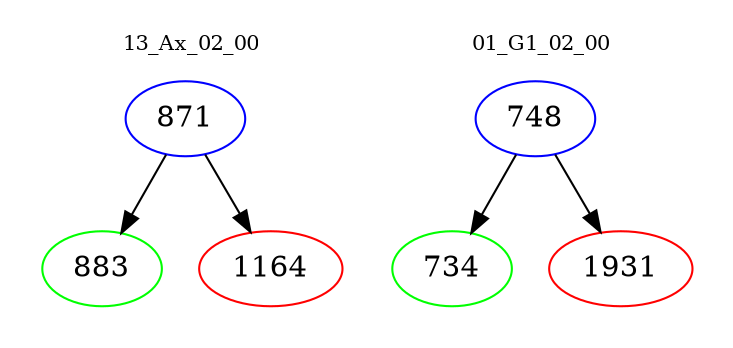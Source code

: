 digraph{
subgraph cluster_0 {
color = white
label = "13_Ax_02_00";
fontsize=10;
T0_871 [label="871", color="blue"]
T0_871 -> T0_883 [color="black"]
T0_883 [label="883", color="green"]
T0_871 -> T0_1164 [color="black"]
T0_1164 [label="1164", color="red"]
}
subgraph cluster_1 {
color = white
label = "01_G1_02_00";
fontsize=10;
T1_748 [label="748", color="blue"]
T1_748 -> T1_734 [color="black"]
T1_734 [label="734", color="green"]
T1_748 -> T1_1931 [color="black"]
T1_1931 [label="1931", color="red"]
}
}
